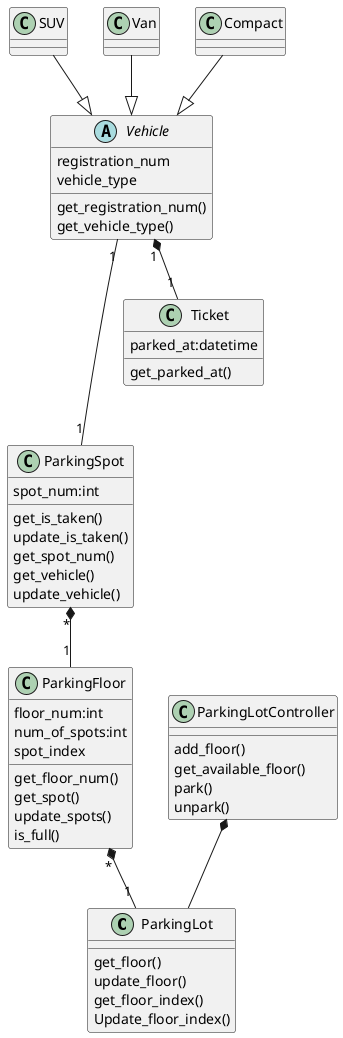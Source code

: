 @startuml

    Class ParkingLot{
    get_floor()
    update_floor()
    get_floor_index()
    Update_floor_index()
    }

    Class ParkingFloor{
    floor_num:int
    num_of_spots:int
    spot_index
    get_floor_num()
    get_spot()
    update_spots()
    is_full()
    }

    ParkingFloor "*"*--"1" ParkingLot

    Class ParkingSpot{
    spot_num:int
    get_is_taken()
    update_is_taken()
    get_spot_num()
    get_vehicle()
    update_vehicle()
    }

    ParkingSpot "*"*--"1" ParkingFloor

    Abstract Class Vehicle{
    registration_num
    vehicle_type

    get_registration_num()
    get_vehicle_type()
    }

    Class SUV
    Class Van
    Class Compact

    SUV--|>Vehicle
    Van--|>Vehicle
    Compact--|>Vehicle

    Vehicle"1"---"1"ParkingSpot

    Class Ticket{
    parked_at:datetime
    get_parked_at()
    }
    Vehicle"1"*--"1" Ticket

    Class ParkingLotController{
    add_floor()
    get_available_floor()
    park()
    unpark()
    }

    ParkingLotController*--ParkingLot

@enduml